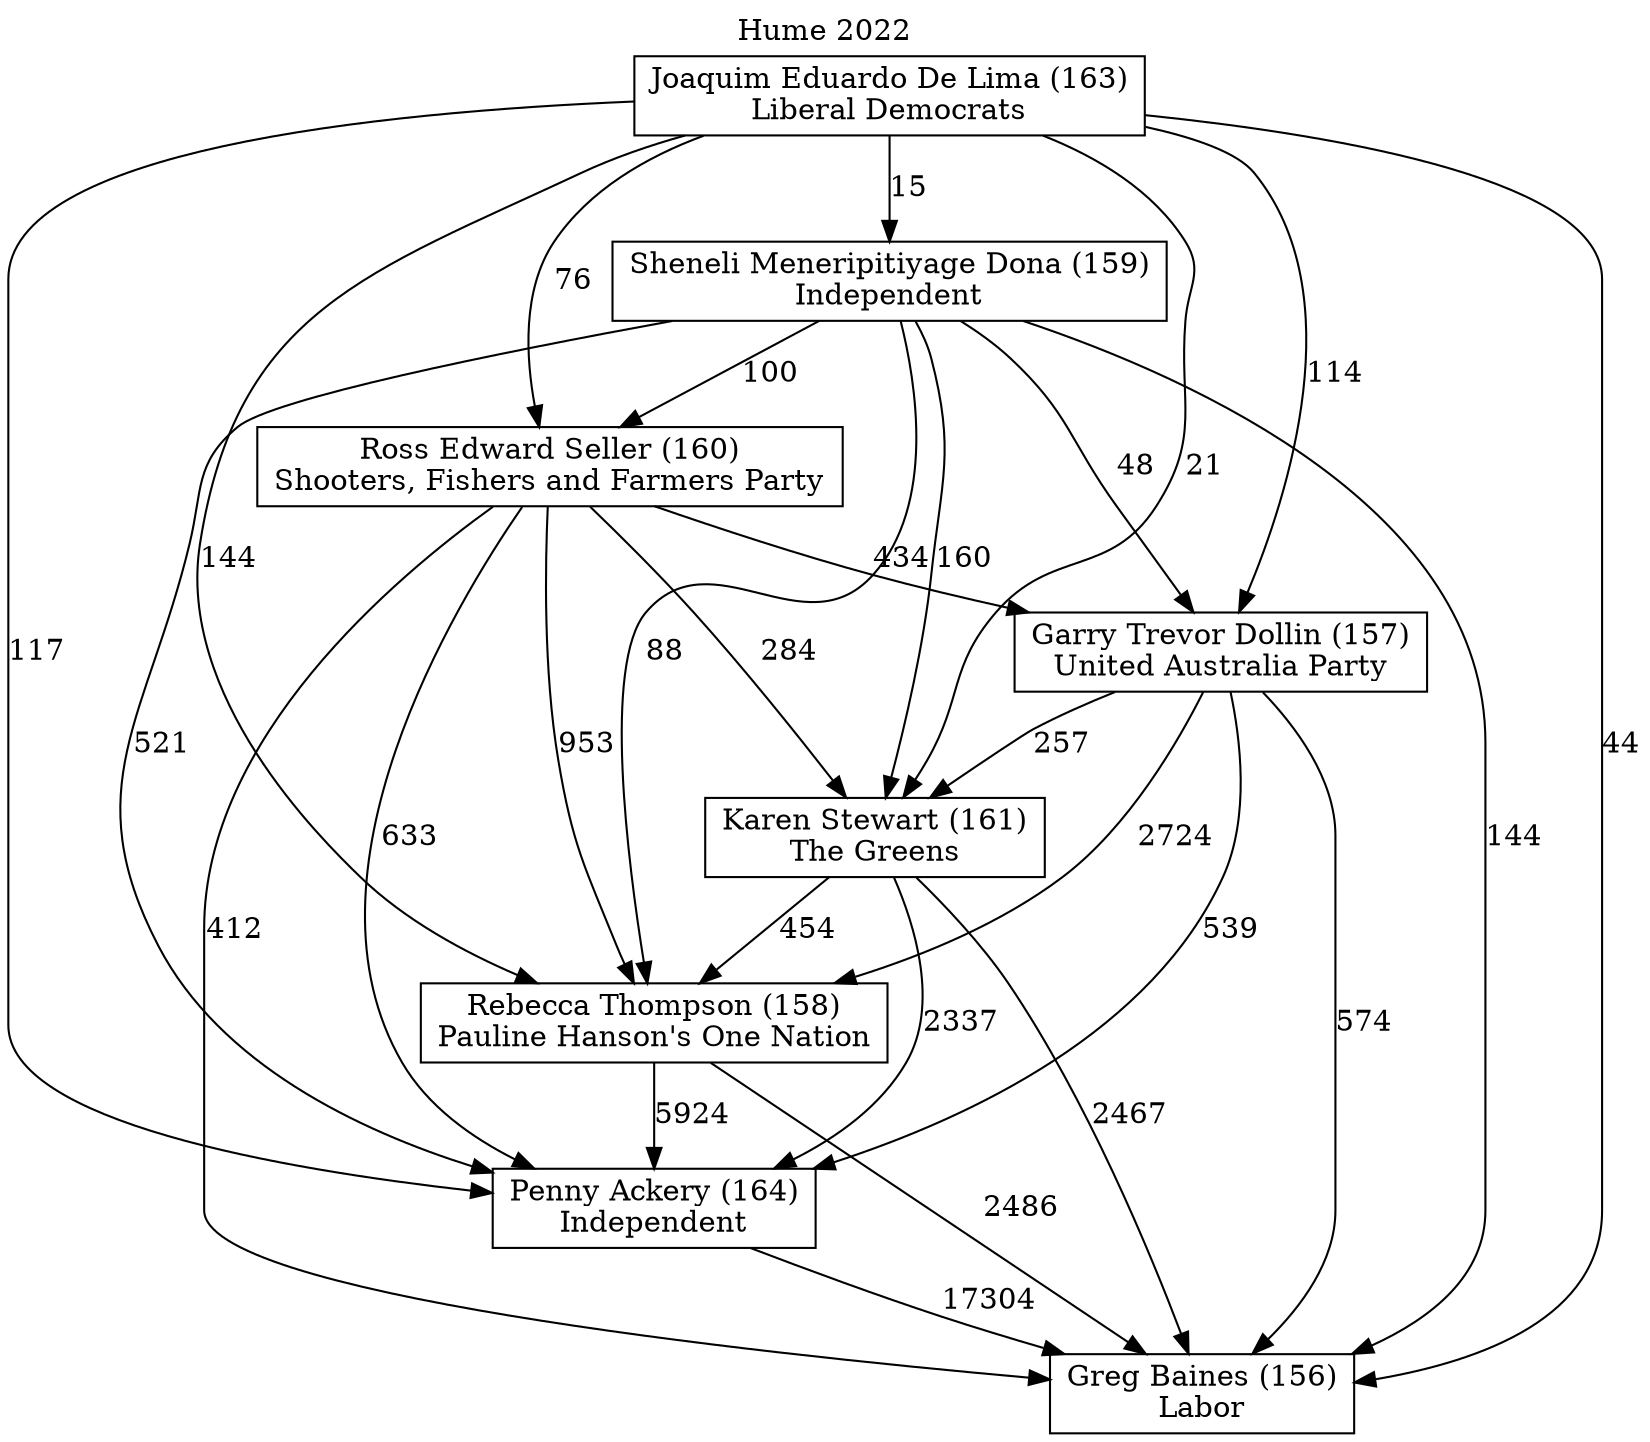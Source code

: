 // House preference flow
digraph "Greg Baines (156)_Hume_2022" {
	graph [label="Hume 2022" labelloc=t mclimit=10]
	node [shape=box]
	"Penny Ackery (164)" [label="Penny Ackery (164)
Independent"]
	"Garry Trevor Dollin (157)" [label="Garry Trevor Dollin (157)
United Australia Party"]
	"Ross Edward Seller (160)" [label="Ross Edward Seller (160)
Shooters, Fishers and Farmers Party"]
	"Sheneli Meneripitiyage Dona (159)" [label="Sheneli Meneripitiyage Dona (159)
Independent"]
	"Joaquim Eduardo De Lima (163)" [label="Joaquim Eduardo De Lima (163)
Liberal Democrats"]
	"Karen Stewart (161)" [label="Karen Stewart (161)
The Greens"]
	"Rebecca Thompson (158)" [label="Rebecca Thompson (158)
Pauline Hanson's One Nation"]
	"Greg Baines (156)" [label="Greg Baines (156)
Labor"]
	"Joaquim Eduardo De Lima (163)" -> "Garry Trevor Dollin (157)" [label=114]
	"Sheneli Meneripitiyage Dona (159)" -> "Karen Stewart (161)" [label=160]
	"Joaquim Eduardo De Lima (163)" -> "Penny Ackery (164)" [label=117]
	"Ross Edward Seller (160)" -> "Penny Ackery (164)" [label=633]
	"Ross Edward Seller (160)" -> "Garry Trevor Dollin (157)" [label=434]
	"Rebecca Thompson (158)" -> "Greg Baines (156)" [label=2486]
	"Karen Stewart (161)" -> "Penny Ackery (164)" [label=2337]
	"Joaquim Eduardo De Lima (163)" -> "Rebecca Thompson (158)" [label=144]
	"Garry Trevor Dollin (157)" -> "Karen Stewart (161)" [label=257]
	"Sheneli Meneripitiyage Dona (159)" -> "Garry Trevor Dollin (157)" [label=48]
	"Penny Ackery (164)" -> "Greg Baines (156)" [label=17304]
	"Garry Trevor Dollin (157)" -> "Greg Baines (156)" [label=574]
	"Karen Stewart (161)" -> "Greg Baines (156)" [label=2467]
	"Garry Trevor Dollin (157)" -> "Rebecca Thompson (158)" [label=2724]
	"Karen Stewart (161)" -> "Rebecca Thompson (158)" [label=454]
	"Rebecca Thompson (158)" -> "Penny Ackery (164)" [label=5924]
	"Sheneli Meneripitiyage Dona (159)" -> "Greg Baines (156)" [label=144]
	"Sheneli Meneripitiyage Dona (159)" -> "Rebecca Thompson (158)" [label=88]
	"Ross Edward Seller (160)" -> "Karen Stewart (161)" [label=284]
	"Joaquim Eduardo De Lima (163)" -> "Karen Stewart (161)" [label=21]
	"Joaquim Eduardo De Lima (163)" -> "Ross Edward Seller (160)" [label=76]
	"Joaquim Eduardo De Lima (163)" -> "Greg Baines (156)" [label=44]
	"Sheneli Meneripitiyage Dona (159)" -> "Ross Edward Seller (160)" [label=100]
	"Ross Edward Seller (160)" -> "Rebecca Thompson (158)" [label=953]
	"Garry Trevor Dollin (157)" -> "Penny Ackery (164)" [label=539]
	"Sheneli Meneripitiyage Dona (159)" -> "Penny Ackery (164)" [label=521]
	"Ross Edward Seller (160)" -> "Greg Baines (156)" [label=412]
	"Joaquim Eduardo De Lima (163)" -> "Sheneli Meneripitiyage Dona (159)" [label=15]
}
